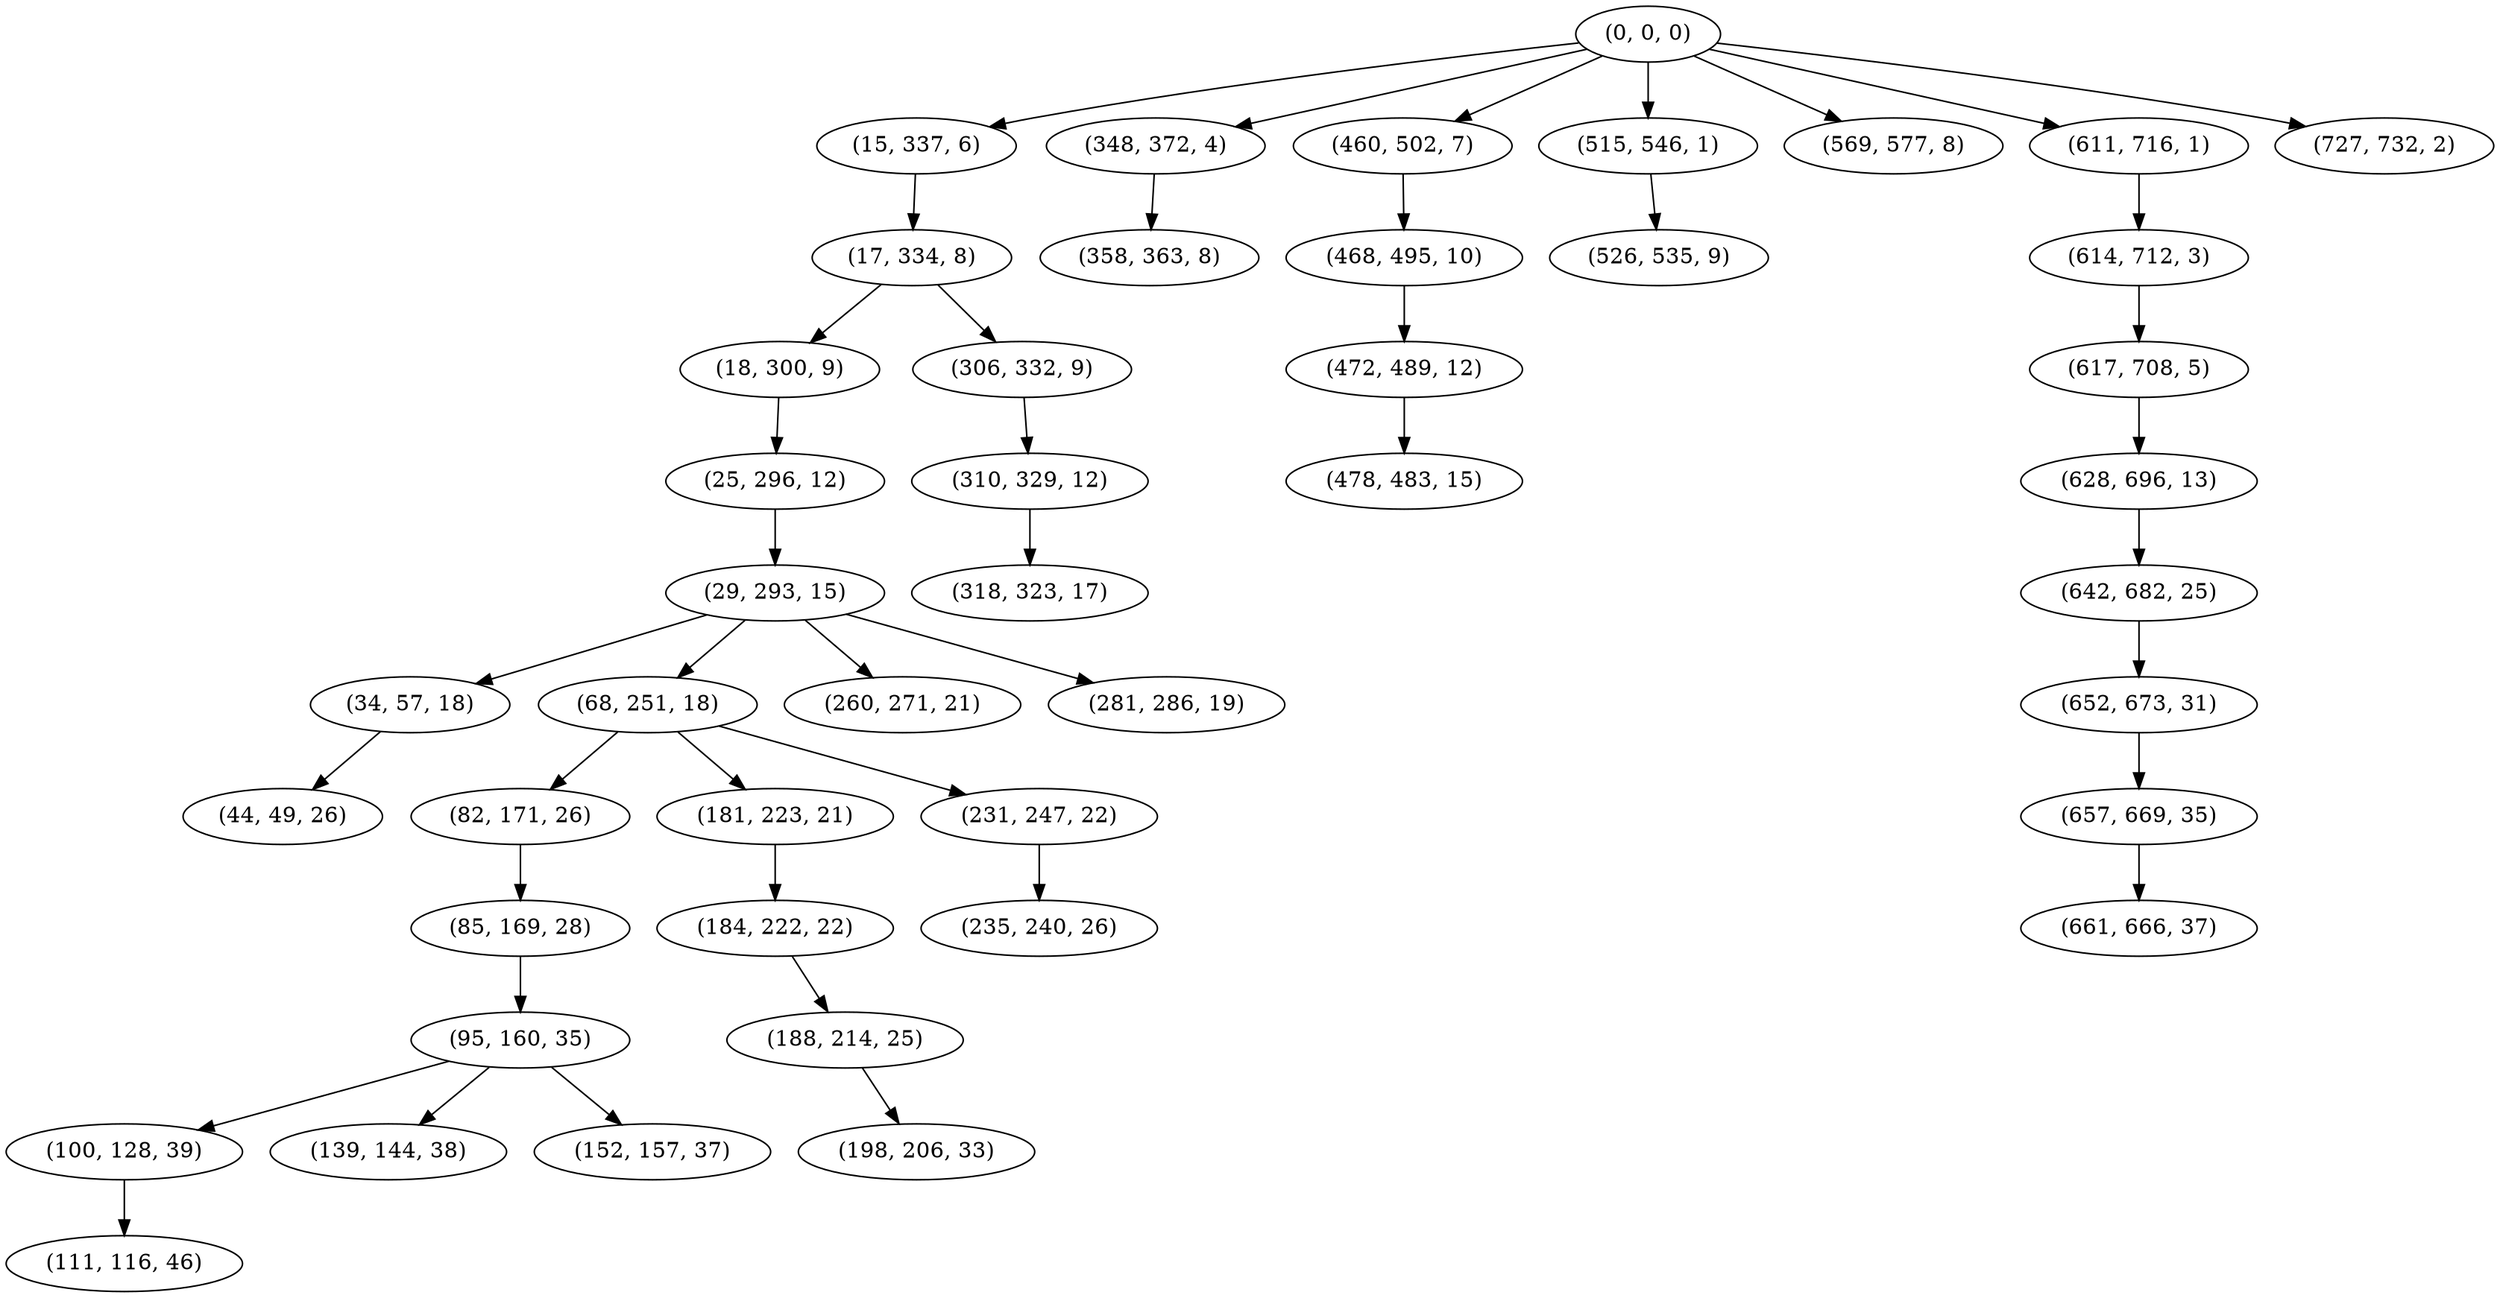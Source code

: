digraph tree {
    "(0, 0, 0)";
    "(15, 337, 6)";
    "(17, 334, 8)";
    "(18, 300, 9)";
    "(25, 296, 12)";
    "(29, 293, 15)";
    "(34, 57, 18)";
    "(44, 49, 26)";
    "(68, 251, 18)";
    "(82, 171, 26)";
    "(85, 169, 28)";
    "(95, 160, 35)";
    "(100, 128, 39)";
    "(111, 116, 46)";
    "(139, 144, 38)";
    "(152, 157, 37)";
    "(181, 223, 21)";
    "(184, 222, 22)";
    "(188, 214, 25)";
    "(198, 206, 33)";
    "(231, 247, 22)";
    "(235, 240, 26)";
    "(260, 271, 21)";
    "(281, 286, 19)";
    "(306, 332, 9)";
    "(310, 329, 12)";
    "(318, 323, 17)";
    "(348, 372, 4)";
    "(358, 363, 8)";
    "(460, 502, 7)";
    "(468, 495, 10)";
    "(472, 489, 12)";
    "(478, 483, 15)";
    "(515, 546, 1)";
    "(526, 535, 9)";
    "(569, 577, 8)";
    "(611, 716, 1)";
    "(614, 712, 3)";
    "(617, 708, 5)";
    "(628, 696, 13)";
    "(642, 682, 25)";
    "(652, 673, 31)";
    "(657, 669, 35)";
    "(661, 666, 37)";
    "(727, 732, 2)";
    "(0, 0, 0)" -> "(15, 337, 6)";
    "(0, 0, 0)" -> "(348, 372, 4)";
    "(0, 0, 0)" -> "(460, 502, 7)";
    "(0, 0, 0)" -> "(515, 546, 1)";
    "(0, 0, 0)" -> "(569, 577, 8)";
    "(0, 0, 0)" -> "(611, 716, 1)";
    "(0, 0, 0)" -> "(727, 732, 2)";
    "(15, 337, 6)" -> "(17, 334, 8)";
    "(17, 334, 8)" -> "(18, 300, 9)";
    "(17, 334, 8)" -> "(306, 332, 9)";
    "(18, 300, 9)" -> "(25, 296, 12)";
    "(25, 296, 12)" -> "(29, 293, 15)";
    "(29, 293, 15)" -> "(34, 57, 18)";
    "(29, 293, 15)" -> "(68, 251, 18)";
    "(29, 293, 15)" -> "(260, 271, 21)";
    "(29, 293, 15)" -> "(281, 286, 19)";
    "(34, 57, 18)" -> "(44, 49, 26)";
    "(68, 251, 18)" -> "(82, 171, 26)";
    "(68, 251, 18)" -> "(181, 223, 21)";
    "(68, 251, 18)" -> "(231, 247, 22)";
    "(82, 171, 26)" -> "(85, 169, 28)";
    "(85, 169, 28)" -> "(95, 160, 35)";
    "(95, 160, 35)" -> "(100, 128, 39)";
    "(95, 160, 35)" -> "(139, 144, 38)";
    "(95, 160, 35)" -> "(152, 157, 37)";
    "(100, 128, 39)" -> "(111, 116, 46)";
    "(181, 223, 21)" -> "(184, 222, 22)";
    "(184, 222, 22)" -> "(188, 214, 25)";
    "(188, 214, 25)" -> "(198, 206, 33)";
    "(231, 247, 22)" -> "(235, 240, 26)";
    "(306, 332, 9)" -> "(310, 329, 12)";
    "(310, 329, 12)" -> "(318, 323, 17)";
    "(348, 372, 4)" -> "(358, 363, 8)";
    "(460, 502, 7)" -> "(468, 495, 10)";
    "(468, 495, 10)" -> "(472, 489, 12)";
    "(472, 489, 12)" -> "(478, 483, 15)";
    "(515, 546, 1)" -> "(526, 535, 9)";
    "(611, 716, 1)" -> "(614, 712, 3)";
    "(614, 712, 3)" -> "(617, 708, 5)";
    "(617, 708, 5)" -> "(628, 696, 13)";
    "(628, 696, 13)" -> "(642, 682, 25)";
    "(642, 682, 25)" -> "(652, 673, 31)";
    "(652, 673, 31)" -> "(657, 669, 35)";
    "(657, 669, 35)" -> "(661, 666, 37)";
}
